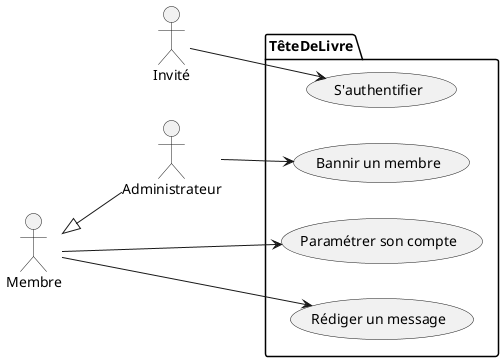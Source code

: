 @startuml
left to right direction
actor Invité as i
actor Membre as m
actor Administrateur as a
m <|-- a
package TêteDeLivre {
  usecase "S'authentifier" as UC1
  usecase "Paramétrer son compte" as UC2
  usecase "Rédiger un message" as UC3
  usecase "Bannir un membre" as UC4
}
i --> UC1
m --> UC2
m --> UC3
a --> UC4
@enduml